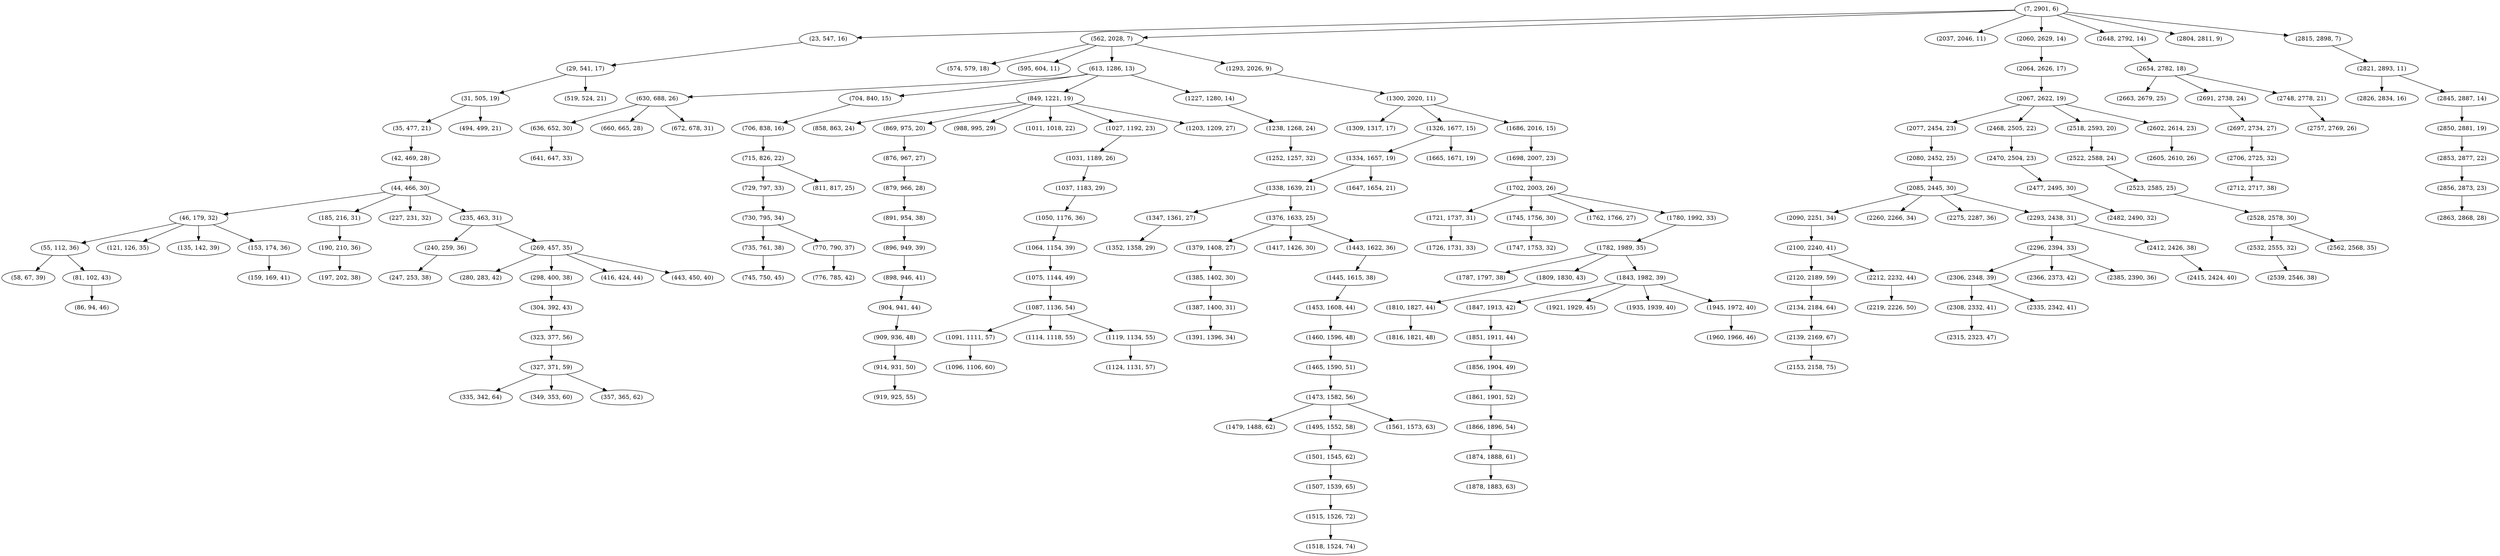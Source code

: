 digraph tree {
    "(7, 2901, 6)";
    "(23, 547, 16)";
    "(29, 541, 17)";
    "(31, 505, 19)";
    "(35, 477, 21)";
    "(42, 469, 28)";
    "(44, 466, 30)";
    "(46, 179, 32)";
    "(55, 112, 36)";
    "(58, 67, 39)";
    "(81, 102, 43)";
    "(86, 94, 46)";
    "(121, 126, 35)";
    "(135, 142, 39)";
    "(153, 174, 36)";
    "(159, 169, 41)";
    "(185, 216, 31)";
    "(190, 210, 36)";
    "(197, 202, 38)";
    "(227, 231, 32)";
    "(235, 463, 31)";
    "(240, 259, 36)";
    "(247, 253, 38)";
    "(269, 457, 35)";
    "(280, 283, 42)";
    "(298, 400, 38)";
    "(304, 392, 43)";
    "(323, 377, 56)";
    "(327, 371, 59)";
    "(335, 342, 64)";
    "(349, 353, 60)";
    "(357, 365, 62)";
    "(416, 424, 44)";
    "(443, 450, 40)";
    "(494, 499, 21)";
    "(519, 524, 21)";
    "(562, 2028, 7)";
    "(574, 579, 18)";
    "(595, 604, 11)";
    "(613, 1286, 13)";
    "(630, 688, 26)";
    "(636, 652, 30)";
    "(641, 647, 33)";
    "(660, 665, 28)";
    "(672, 678, 31)";
    "(704, 840, 15)";
    "(706, 838, 16)";
    "(715, 826, 22)";
    "(729, 797, 33)";
    "(730, 795, 34)";
    "(735, 761, 38)";
    "(745, 750, 45)";
    "(770, 790, 37)";
    "(776, 785, 42)";
    "(811, 817, 25)";
    "(849, 1221, 19)";
    "(858, 863, 24)";
    "(869, 975, 20)";
    "(876, 967, 27)";
    "(879, 966, 28)";
    "(891, 954, 38)";
    "(896, 949, 39)";
    "(898, 946, 41)";
    "(904, 941, 44)";
    "(909, 936, 48)";
    "(914, 931, 50)";
    "(919, 925, 55)";
    "(988, 995, 29)";
    "(1011, 1018, 22)";
    "(1027, 1192, 23)";
    "(1031, 1189, 26)";
    "(1037, 1183, 29)";
    "(1050, 1176, 36)";
    "(1064, 1154, 39)";
    "(1075, 1144, 49)";
    "(1087, 1136, 54)";
    "(1091, 1111, 57)";
    "(1096, 1106, 60)";
    "(1114, 1118, 55)";
    "(1119, 1134, 55)";
    "(1124, 1131, 57)";
    "(1203, 1209, 27)";
    "(1227, 1280, 14)";
    "(1238, 1268, 24)";
    "(1252, 1257, 32)";
    "(1293, 2026, 9)";
    "(1300, 2020, 11)";
    "(1309, 1317, 17)";
    "(1326, 1677, 15)";
    "(1334, 1657, 19)";
    "(1338, 1639, 21)";
    "(1347, 1361, 27)";
    "(1352, 1358, 29)";
    "(1376, 1633, 25)";
    "(1379, 1408, 27)";
    "(1385, 1402, 30)";
    "(1387, 1400, 31)";
    "(1391, 1396, 34)";
    "(1417, 1426, 30)";
    "(1443, 1622, 36)";
    "(1445, 1615, 38)";
    "(1453, 1608, 44)";
    "(1460, 1596, 48)";
    "(1465, 1590, 51)";
    "(1473, 1582, 56)";
    "(1479, 1488, 62)";
    "(1495, 1552, 58)";
    "(1501, 1545, 62)";
    "(1507, 1539, 65)";
    "(1515, 1526, 72)";
    "(1518, 1524, 74)";
    "(1561, 1573, 63)";
    "(1647, 1654, 21)";
    "(1665, 1671, 19)";
    "(1686, 2016, 15)";
    "(1698, 2007, 23)";
    "(1702, 2003, 26)";
    "(1721, 1737, 31)";
    "(1726, 1731, 33)";
    "(1745, 1756, 30)";
    "(1747, 1753, 32)";
    "(1762, 1766, 27)";
    "(1780, 1992, 33)";
    "(1782, 1989, 35)";
    "(1787, 1797, 38)";
    "(1809, 1830, 43)";
    "(1810, 1827, 44)";
    "(1816, 1821, 48)";
    "(1843, 1982, 39)";
    "(1847, 1913, 42)";
    "(1851, 1911, 44)";
    "(1856, 1904, 49)";
    "(1861, 1901, 52)";
    "(1866, 1896, 54)";
    "(1874, 1888, 61)";
    "(1878, 1883, 63)";
    "(1921, 1929, 45)";
    "(1935, 1939, 40)";
    "(1945, 1972, 40)";
    "(1960, 1966, 46)";
    "(2037, 2046, 11)";
    "(2060, 2629, 14)";
    "(2064, 2626, 17)";
    "(2067, 2622, 19)";
    "(2077, 2454, 23)";
    "(2080, 2452, 25)";
    "(2085, 2445, 30)";
    "(2090, 2251, 34)";
    "(2100, 2240, 41)";
    "(2120, 2189, 59)";
    "(2134, 2184, 64)";
    "(2139, 2169, 67)";
    "(2153, 2158, 75)";
    "(2212, 2232, 44)";
    "(2219, 2226, 50)";
    "(2260, 2266, 34)";
    "(2275, 2287, 36)";
    "(2293, 2438, 31)";
    "(2296, 2394, 33)";
    "(2306, 2348, 39)";
    "(2308, 2332, 41)";
    "(2315, 2323, 47)";
    "(2335, 2342, 41)";
    "(2366, 2373, 42)";
    "(2385, 2390, 36)";
    "(2412, 2426, 38)";
    "(2415, 2424, 40)";
    "(2468, 2505, 22)";
    "(2470, 2504, 23)";
    "(2477, 2495, 30)";
    "(2482, 2490, 32)";
    "(2518, 2593, 20)";
    "(2522, 2588, 24)";
    "(2523, 2585, 25)";
    "(2528, 2578, 30)";
    "(2532, 2555, 32)";
    "(2539, 2546, 38)";
    "(2562, 2568, 35)";
    "(2602, 2614, 23)";
    "(2605, 2610, 26)";
    "(2648, 2792, 14)";
    "(2654, 2782, 18)";
    "(2663, 2679, 25)";
    "(2691, 2738, 24)";
    "(2697, 2734, 27)";
    "(2706, 2725, 32)";
    "(2712, 2717, 38)";
    "(2748, 2778, 21)";
    "(2757, 2769, 26)";
    "(2804, 2811, 9)";
    "(2815, 2898, 7)";
    "(2821, 2893, 11)";
    "(2826, 2834, 16)";
    "(2845, 2887, 14)";
    "(2850, 2881, 19)";
    "(2853, 2877, 22)";
    "(2856, 2873, 23)";
    "(2863, 2868, 28)";
    "(7, 2901, 6)" -> "(23, 547, 16)";
    "(7, 2901, 6)" -> "(562, 2028, 7)";
    "(7, 2901, 6)" -> "(2037, 2046, 11)";
    "(7, 2901, 6)" -> "(2060, 2629, 14)";
    "(7, 2901, 6)" -> "(2648, 2792, 14)";
    "(7, 2901, 6)" -> "(2804, 2811, 9)";
    "(7, 2901, 6)" -> "(2815, 2898, 7)";
    "(23, 547, 16)" -> "(29, 541, 17)";
    "(29, 541, 17)" -> "(31, 505, 19)";
    "(29, 541, 17)" -> "(519, 524, 21)";
    "(31, 505, 19)" -> "(35, 477, 21)";
    "(31, 505, 19)" -> "(494, 499, 21)";
    "(35, 477, 21)" -> "(42, 469, 28)";
    "(42, 469, 28)" -> "(44, 466, 30)";
    "(44, 466, 30)" -> "(46, 179, 32)";
    "(44, 466, 30)" -> "(185, 216, 31)";
    "(44, 466, 30)" -> "(227, 231, 32)";
    "(44, 466, 30)" -> "(235, 463, 31)";
    "(46, 179, 32)" -> "(55, 112, 36)";
    "(46, 179, 32)" -> "(121, 126, 35)";
    "(46, 179, 32)" -> "(135, 142, 39)";
    "(46, 179, 32)" -> "(153, 174, 36)";
    "(55, 112, 36)" -> "(58, 67, 39)";
    "(55, 112, 36)" -> "(81, 102, 43)";
    "(81, 102, 43)" -> "(86, 94, 46)";
    "(153, 174, 36)" -> "(159, 169, 41)";
    "(185, 216, 31)" -> "(190, 210, 36)";
    "(190, 210, 36)" -> "(197, 202, 38)";
    "(235, 463, 31)" -> "(240, 259, 36)";
    "(235, 463, 31)" -> "(269, 457, 35)";
    "(240, 259, 36)" -> "(247, 253, 38)";
    "(269, 457, 35)" -> "(280, 283, 42)";
    "(269, 457, 35)" -> "(298, 400, 38)";
    "(269, 457, 35)" -> "(416, 424, 44)";
    "(269, 457, 35)" -> "(443, 450, 40)";
    "(298, 400, 38)" -> "(304, 392, 43)";
    "(304, 392, 43)" -> "(323, 377, 56)";
    "(323, 377, 56)" -> "(327, 371, 59)";
    "(327, 371, 59)" -> "(335, 342, 64)";
    "(327, 371, 59)" -> "(349, 353, 60)";
    "(327, 371, 59)" -> "(357, 365, 62)";
    "(562, 2028, 7)" -> "(574, 579, 18)";
    "(562, 2028, 7)" -> "(595, 604, 11)";
    "(562, 2028, 7)" -> "(613, 1286, 13)";
    "(562, 2028, 7)" -> "(1293, 2026, 9)";
    "(613, 1286, 13)" -> "(630, 688, 26)";
    "(613, 1286, 13)" -> "(704, 840, 15)";
    "(613, 1286, 13)" -> "(849, 1221, 19)";
    "(613, 1286, 13)" -> "(1227, 1280, 14)";
    "(630, 688, 26)" -> "(636, 652, 30)";
    "(630, 688, 26)" -> "(660, 665, 28)";
    "(630, 688, 26)" -> "(672, 678, 31)";
    "(636, 652, 30)" -> "(641, 647, 33)";
    "(704, 840, 15)" -> "(706, 838, 16)";
    "(706, 838, 16)" -> "(715, 826, 22)";
    "(715, 826, 22)" -> "(729, 797, 33)";
    "(715, 826, 22)" -> "(811, 817, 25)";
    "(729, 797, 33)" -> "(730, 795, 34)";
    "(730, 795, 34)" -> "(735, 761, 38)";
    "(730, 795, 34)" -> "(770, 790, 37)";
    "(735, 761, 38)" -> "(745, 750, 45)";
    "(770, 790, 37)" -> "(776, 785, 42)";
    "(849, 1221, 19)" -> "(858, 863, 24)";
    "(849, 1221, 19)" -> "(869, 975, 20)";
    "(849, 1221, 19)" -> "(988, 995, 29)";
    "(849, 1221, 19)" -> "(1011, 1018, 22)";
    "(849, 1221, 19)" -> "(1027, 1192, 23)";
    "(849, 1221, 19)" -> "(1203, 1209, 27)";
    "(869, 975, 20)" -> "(876, 967, 27)";
    "(876, 967, 27)" -> "(879, 966, 28)";
    "(879, 966, 28)" -> "(891, 954, 38)";
    "(891, 954, 38)" -> "(896, 949, 39)";
    "(896, 949, 39)" -> "(898, 946, 41)";
    "(898, 946, 41)" -> "(904, 941, 44)";
    "(904, 941, 44)" -> "(909, 936, 48)";
    "(909, 936, 48)" -> "(914, 931, 50)";
    "(914, 931, 50)" -> "(919, 925, 55)";
    "(1027, 1192, 23)" -> "(1031, 1189, 26)";
    "(1031, 1189, 26)" -> "(1037, 1183, 29)";
    "(1037, 1183, 29)" -> "(1050, 1176, 36)";
    "(1050, 1176, 36)" -> "(1064, 1154, 39)";
    "(1064, 1154, 39)" -> "(1075, 1144, 49)";
    "(1075, 1144, 49)" -> "(1087, 1136, 54)";
    "(1087, 1136, 54)" -> "(1091, 1111, 57)";
    "(1087, 1136, 54)" -> "(1114, 1118, 55)";
    "(1087, 1136, 54)" -> "(1119, 1134, 55)";
    "(1091, 1111, 57)" -> "(1096, 1106, 60)";
    "(1119, 1134, 55)" -> "(1124, 1131, 57)";
    "(1227, 1280, 14)" -> "(1238, 1268, 24)";
    "(1238, 1268, 24)" -> "(1252, 1257, 32)";
    "(1293, 2026, 9)" -> "(1300, 2020, 11)";
    "(1300, 2020, 11)" -> "(1309, 1317, 17)";
    "(1300, 2020, 11)" -> "(1326, 1677, 15)";
    "(1300, 2020, 11)" -> "(1686, 2016, 15)";
    "(1326, 1677, 15)" -> "(1334, 1657, 19)";
    "(1326, 1677, 15)" -> "(1665, 1671, 19)";
    "(1334, 1657, 19)" -> "(1338, 1639, 21)";
    "(1334, 1657, 19)" -> "(1647, 1654, 21)";
    "(1338, 1639, 21)" -> "(1347, 1361, 27)";
    "(1338, 1639, 21)" -> "(1376, 1633, 25)";
    "(1347, 1361, 27)" -> "(1352, 1358, 29)";
    "(1376, 1633, 25)" -> "(1379, 1408, 27)";
    "(1376, 1633, 25)" -> "(1417, 1426, 30)";
    "(1376, 1633, 25)" -> "(1443, 1622, 36)";
    "(1379, 1408, 27)" -> "(1385, 1402, 30)";
    "(1385, 1402, 30)" -> "(1387, 1400, 31)";
    "(1387, 1400, 31)" -> "(1391, 1396, 34)";
    "(1443, 1622, 36)" -> "(1445, 1615, 38)";
    "(1445, 1615, 38)" -> "(1453, 1608, 44)";
    "(1453, 1608, 44)" -> "(1460, 1596, 48)";
    "(1460, 1596, 48)" -> "(1465, 1590, 51)";
    "(1465, 1590, 51)" -> "(1473, 1582, 56)";
    "(1473, 1582, 56)" -> "(1479, 1488, 62)";
    "(1473, 1582, 56)" -> "(1495, 1552, 58)";
    "(1473, 1582, 56)" -> "(1561, 1573, 63)";
    "(1495, 1552, 58)" -> "(1501, 1545, 62)";
    "(1501, 1545, 62)" -> "(1507, 1539, 65)";
    "(1507, 1539, 65)" -> "(1515, 1526, 72)";
    "(1515, 1526, 72)" -> "(1518, 1524, 74)";
    "(1686, 2016, 15)" -> "(1698, 2007, 23)";
    "(1698, 2007, 23)" -> "(1702, 2003, 26)";
    "(1702, 2003, 26)" -> "(1721, 1737, 31)";
    "(1702, 2003, 26)" -> "(1745, 1756, 30)";
    "(1702, 2003, 26)" -> "(1762, 1766, 27)";
    "(1702, 2003, 26)" -> "(1780, 1992, 33)";
    "(1721, 1737, 31)" -> "(1726, 1731, 33)";
    "(1745, 1756, 30)" -> "(1747, 1753, 32)";
    "(1780, 1992, 33)" -> "(1782, 1989, 35)";
    "(1782, 1989, 35)" -> "(1787, 1797, 38)";
    "(1782, 1989, 35)" -> "(1809, 1830, 43)";
    "(1782, 1989, 35)" -> "(1843, 1982, 39)";
    "(1809, 1830, 43)" -> "(1810, 1827, 44)";
    "(1810, 1827, 44)" -> "(1816, 1821, 48)";
    "(1843, 1982, 39)" -> "(1847, 1913, 42)";
    "(1843, 1982, 39)" -> "(1921, 1929, 45)";
    "(1843, 1982, 39)" -> "(1935, 1939, 40)";
    "(1843, 1982, 39)" -> "(1945, 1972, 40)";
    "(1847, 1913, 42)" -> "(1851, 1911, 44)";
    "(1851, 1911, 44)" -> "(1856, 1904, 49)";
    "(1856, 1904, 49)" -> "(1861, 1901, 52)";
    "(1861, 1901, 52)" -> "(1866, 1896, 54)";
    "(1866, 1896, 54)" -> "(1874, 1888, 61)";
    "(1874, 1888, 61)" -> "(1878, 1883, 63)";
    "(1945, 1972, 40)" -> "(1960, 1966, 46)";
    "(2060, 2629, 14)" -> "(2064, 2626, 17)";
    "(2064, 2626, 17)" -> "(2067, 2622, 19)";
    "(2067, 2622, 19)" -> "(2077, 2454, 23)";
    "(2067, 2622, 19)" -> "(2468, 2505, 22)";
    "(2067, 2622, 19)" -> "(2518, 2593, 20)";
    "(2067, 2622, 19)" -> "(2602, 2614, 23)";
    "(2077, 2454, 23)" -> "(2080, 2452, 25)";
    "(2080, 2452, 25)" -> "(2085, 2445, 30)";
    "(2085, 2445, 30)" -> "(2090, 2251, 34)";
    "(2085, 2445, 30)" -> "(2260, 2266, 34)";
    "(2085, 2445, 30)" -> "(2275, 2287, 36)";
    "(2085, 2445, 30)" -> "(2293, 2438, 31)";
    "(2090, 2251, 34)" -> "(2100, 2240, 41)";
    "(2100, 2240, 41)" -> "(2120, 2189, 59)";
    "(2100, 2240, 41)" -> "(2212, 2232, 44)";
    "(2120, 2189, 59)" -> "(2134, 2184, 64)";
    "(2134, 2184, 64)" -> "(2139, 2169, 67)";
    "(2139, 2169, 67)" -> "(2153, 2158, 75)";
    "(2212, 2232, 44)" -> "(2219, 2226, 50)";
    "(2293, 2438, 31)" -> "(2296, 2394, 33)";
    "(2293, 2438, 31)" -> "(2412, 2426, 38)";
    "(2296, 2394, 33)" -> "(2306, 2348, 39)";
    "(2296, 2394, 33)" -> "(2366, 2373, 42)";
    "(2296, 2394, 33)" -> "(2385, 2390, 36)";
    "(2306, 2348, 39)" -> "(2308, 2332, 41)";
    "(2306, 2348, 39)" -> "(2335, 2342, 41)";
    "(2308, 2332, 41)" -> "(2315, 2323, 47)";
    "(2412, 2426, 38)" -> "(2415, 2424, 40)";
    "(2468, 2505, 22)" -> "(2470, 2504, 23)";
    "(2470, 2504, 23)" -> "(2477, 2495, 30)";
    "(2477, 2495, 30)" -> "(2482, 2490, 32)";
    "(2518, 2593, 20)" -> "(2522, 2588, 24)";
    "(2522, 2588, 24)" -> "(2523, 2585, 25)";
    "(2523, 2585, 25)" -> "(2528, 2578, 30)";
    "(2528, 2578, 30)" -> "(2532, 2555, 32)";
    "(2528, 2578, 30)" -> "(2562, 2568, 35)";
    "(2532, 2555, 32)" -> "(2539, 2546, 38)";
    "(2602, 2614, 23)" -> "(2605, 2610, 26)";
    "(2648, 2792, 14)" -> "(2654, 2782, 18)";
    "(2654, 2782, 18)" -> "(2663, 2679, 25)";
    "(2654, 2782, 18)" -> "(2691, 2738, 24)";
    "(2654, 2782, 18)" -> "(2748, 2778, 21)";
    "(2691, 2738, 24)" -> "(2697, 2734, 27)";
    "(2697, 2734, 27)" -> "(2706, 2725, 32)";
    "(2706, 2725, 32)" -> "(2712, 2717, 38)";
    "(2748, 2778, 21)" -> "(2757, 2769, 26)";
    "(2815, 2898, 7)" -> "(2821, 2893, 11)";
    "(2821, 2893, 11)" -> "(2826, 2834, 16)";
    "(2821, 2893, 11)" -> "(2845, 2887, 14)";
    "(2845, 2887, 14)" -> "(2850, 2881, 19)";
    "(2850, 2881, 19)" -> "(2853, 2877, 22)";
    "(2853, 2877, 22)" -> "(2856, 2873, 23)";
    "(2856, 2873, 23)" -> "(2863, 2868, 28)";
}
